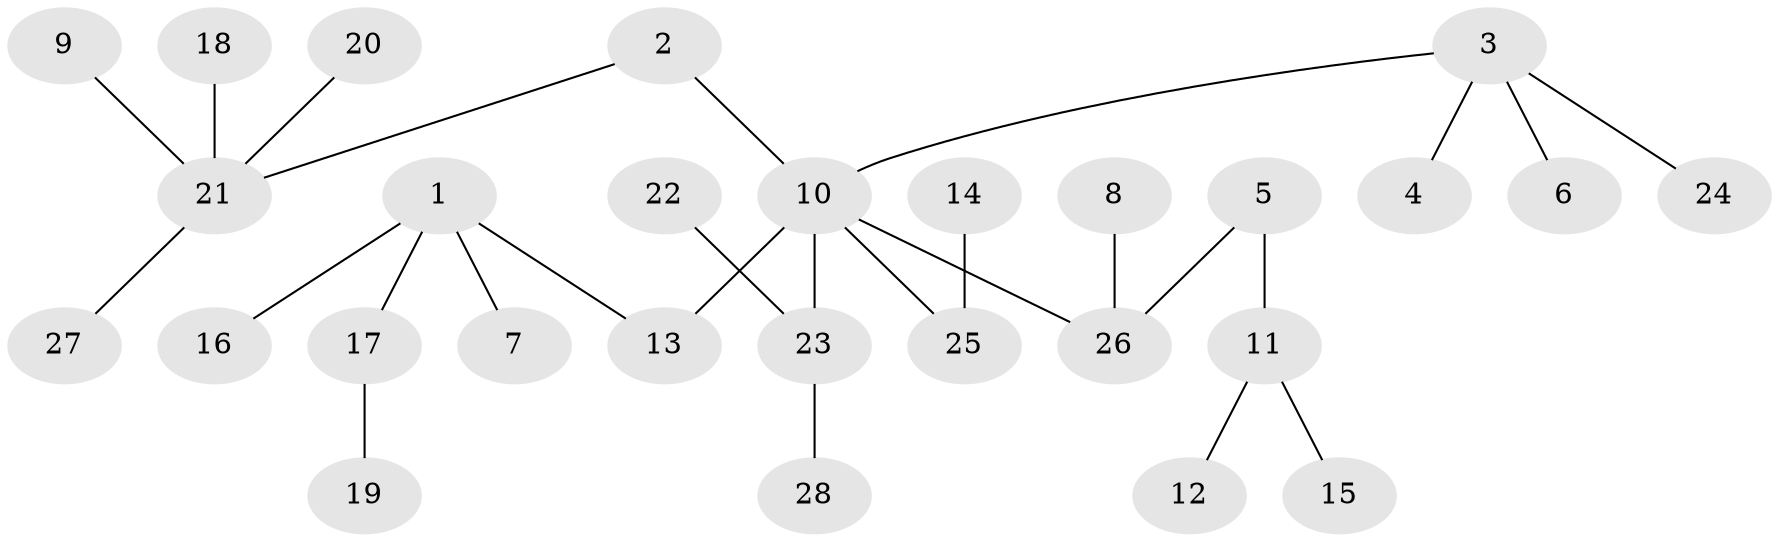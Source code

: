 // original degree distribution, {3: 0.19642857142857142, 7: 0.017857142857142856, 4: 0.03571428571428571, 2: 0.26785714285714285, 6: 0.017857142857142856, 1: 0.4642857142857143}
// Generated by graph-tools (version 1.1) at 2025/26/03/09/25 03:26:23]
// undirected, 28 vertices, 27 edges
graph export_dot {
graph [start="1"]
  node [color=gray90,style=filled];
  1;
  2;
  3;
  4;
  5;
  6;
  7;
  8;
  9;
  10;
  11;
  12;
  13;
  14;
  15;
  16;
  17;
  18;
  19;
  20;
  21;
  22;
  23;
  24;
  25;
  26;
  27;
  28;
  1 -- 7 [weight=1.0];
  1 -- 13 [weight=1.0];
  1 -- 16 [weight=1.0];
  1 -- 17 [weight=1.0];
  2 -- 10 [weight=1.0];
  2 -- 21 [weight=1.0];
  3 -- 4 [weight=1.0];
  3 -- 6 [weight=1.0];
  3 -- 10 [weight=1.0];
  3 -- 24 [weight=1.0];
  5 -- 11 [weight=1.0];
  5 -- 26 [weight=1.0];
  8 -- 26 [weight=1.0];
  9 -- 21 [weight=1.0];
  10 -- 13 [weight=1.0];
  10 -- 23 [weight=1.0];
  10 -- 25 [weight=1.0];
  10 -- 26 [weight=1.0];
  11 -- 12 [weight=1.0];
  11 -- 15 [weight=1.0];
  14 -- 25 [weight=1.0];
  17 -- 19 [weight=1.0];
  18 -- 21 [weight=1.0];
  20 -- 21 [weight=1.0];
  21 -- 27 [weight=1.0];
  22 -- 23 [weight=1.0];
  23 -- 28 [weight=1.0];
}

